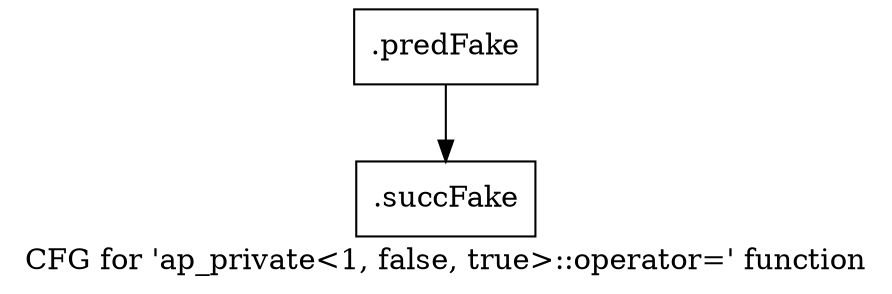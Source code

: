 digraph "CFG for 'ap_private\<1, false, true\>::operator=' function" {
	label="CFG for 'ap_private\<1, false, true\>::operator=' function";

	Node0x46f0320 [shape=record,filename="",linenumber="",label="{.predFake}"];
	Node0x46f0320 -> Node0x47ed5c0[ callList="" memoryops="" filename="/media/miguel/NewVolume/Linux/Xilinx/Vitis_HLS/2020.2/include/etc/ap_private.h" execusionnum="685"];
	Node0x47ed5c0 [shape=record,filename="/media/miguel/NewVolume/Linux/Xilinx/Vitis_HLS/2020.2/include/etc/ap_private.h",linenumber="1500",label="{.succFake}"];
}
